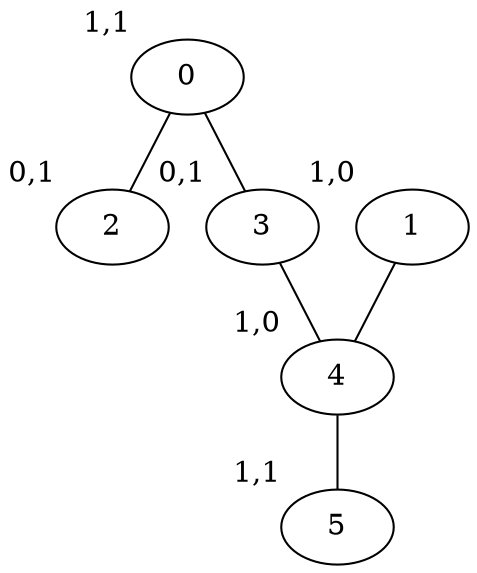 graph G {
2 [xlabel="0,1"];
0 [xlabel="1,1"];
0 -- 3;
0 -- 2;
3 [xlabel="0,1"];
3 -- 4;
1 [xlabel="1,0"];
1 -- 4;
5 [xlabel="1,1"];
4 [xlabel="1,0"];
4 -- 5;
}